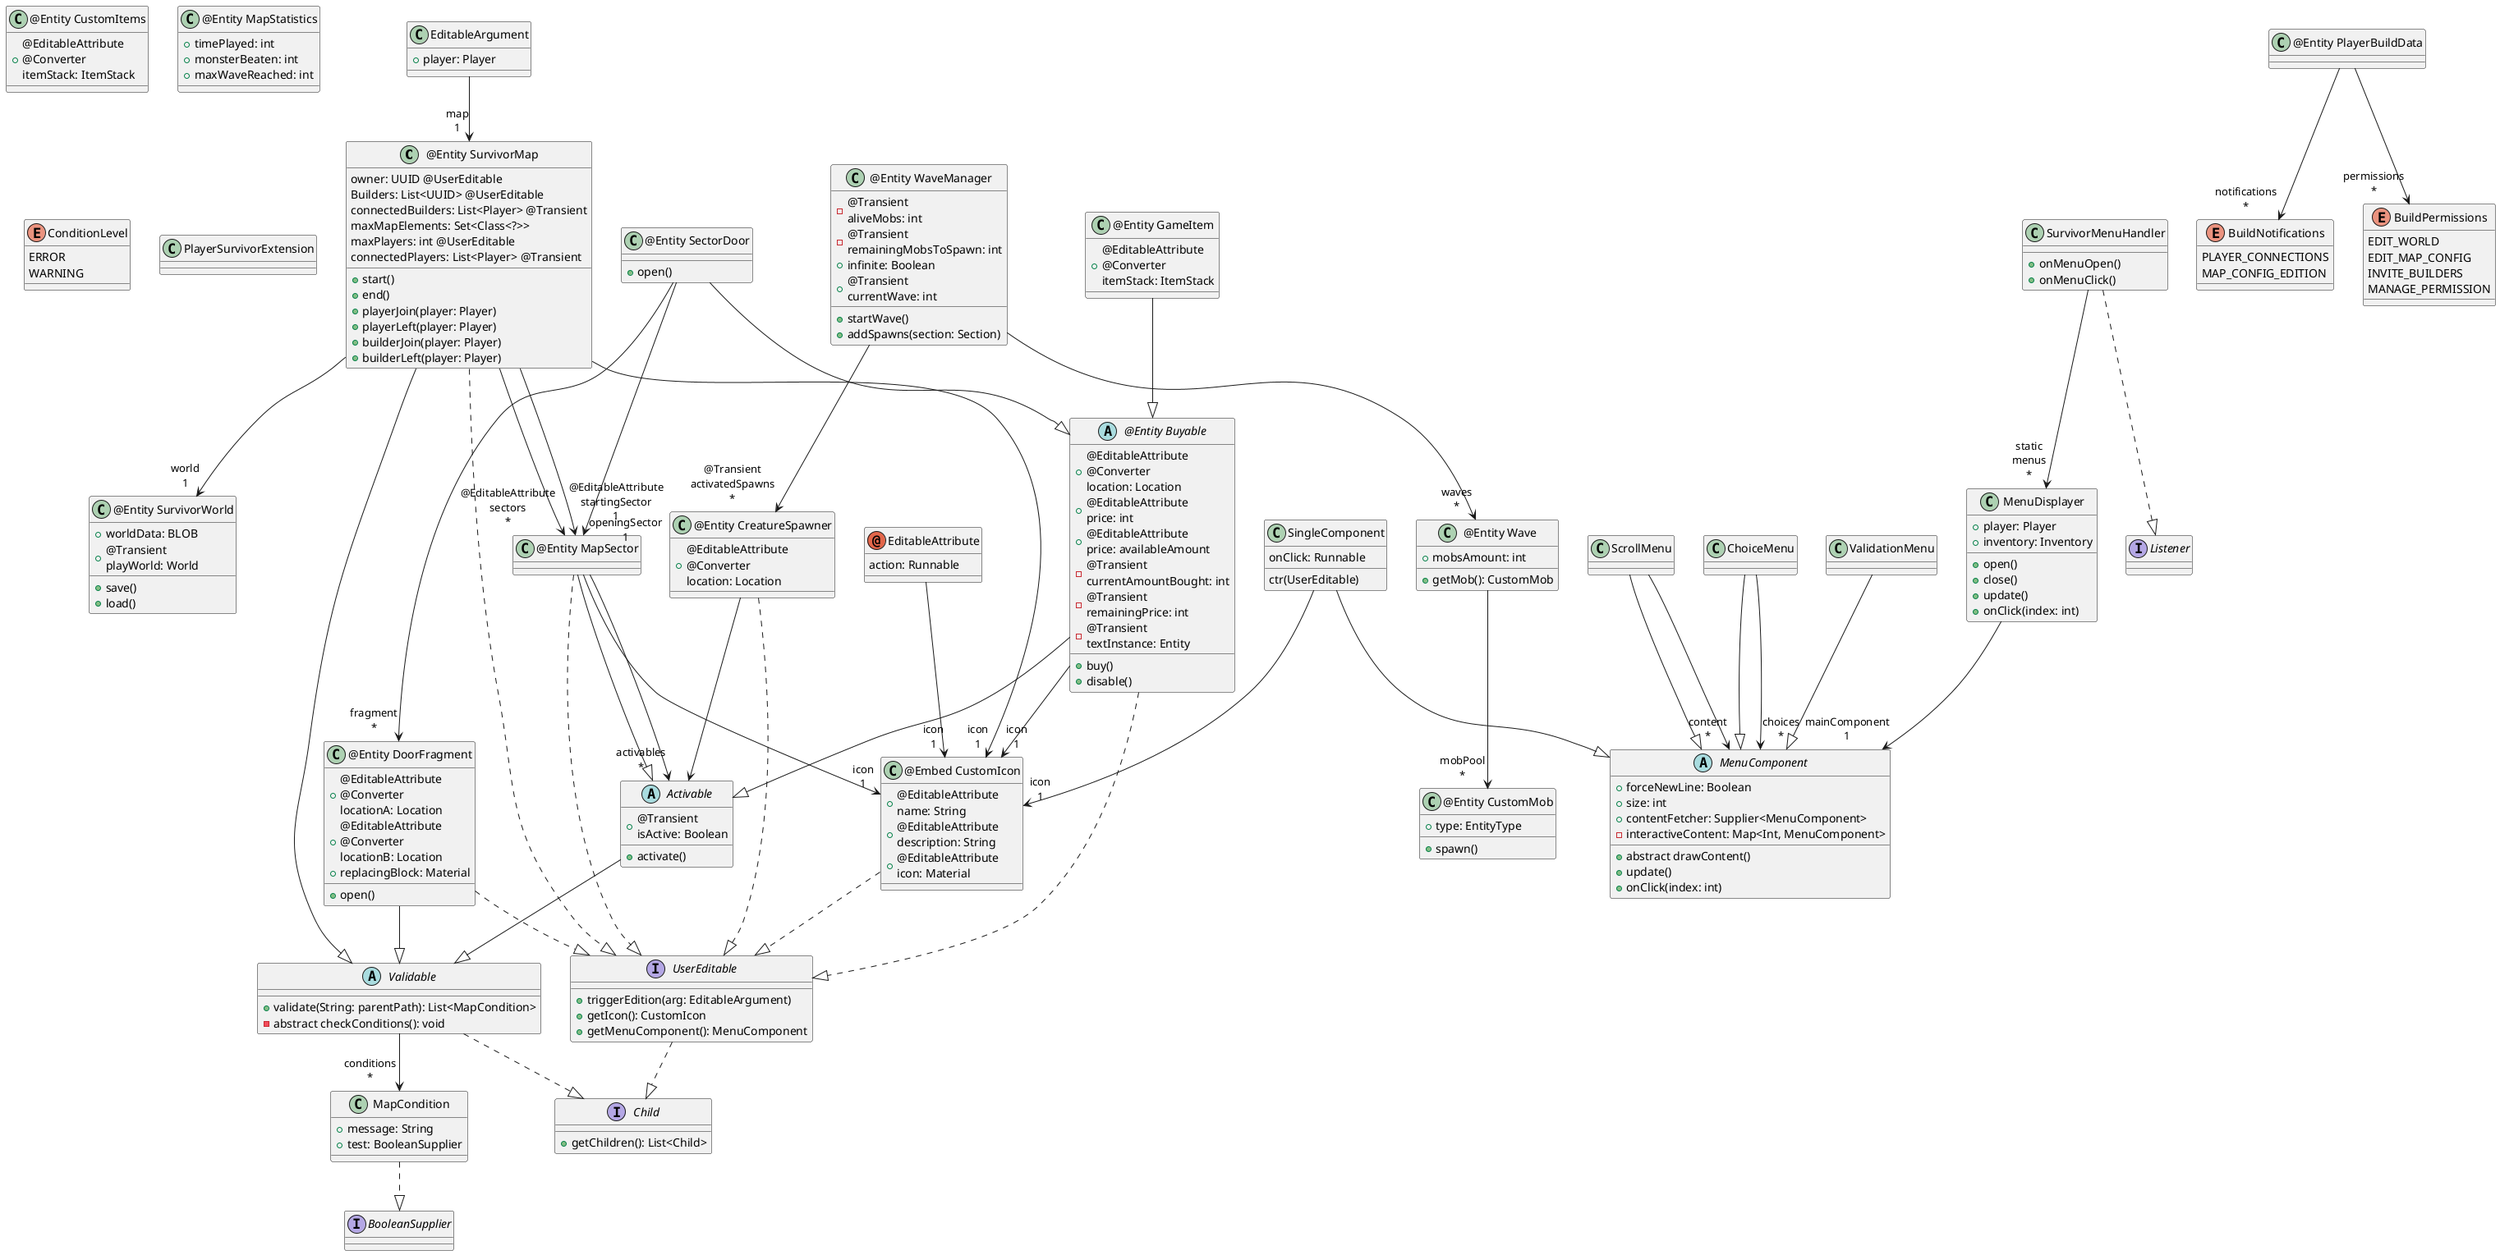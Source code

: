 @startuml
class "@Entity SurvivorMap" as SurvivorMap {
    owner: UUID @UserEditable
    Builders: List<UUID> @UserEditable
    connectedBuilders: List<Player> @Transient
    maxMapElements: Set<Class<?>> 
    maxPlayers: int @UserEditable
    connectedPlayers: List<Player> @Transient
    + start()
    + end()
    + playerJoin(player: Player)
    + playerLeft(player: Player)
    + builderJoin(player: Player)
    + builderLeft(player: Player)
}


class "@Entity SurvivorWorld" as SurvivorWorld {
    + worldData: BLOB
    + @Transient\nplayWorld: World
    + save()
    + load()
}
class "@Entity MapSector" as MapSector
class "@Entity CreatureSpawner" as CreatureSpawner {
    + @EditableAttribute\n@Converter\nlocation: Location 
}
class "@Entity GameItem" as GameItem {
    + @EditableAttribute\n@Converter\nitemStack: ItemStack
}

class "@Entity SectorDoor" as SectorDoor {
    + open()
}
class "@Entity DoorFragment" as DoorFragment {
    + @EditableAttribute\n@Converter\nlocationA: Location 
    + @EditableAttribute\n@Converter\nlocationB: Location 
    + replacingBlock: Material
    + open()
}
abstract "@Entity Buyable" as Buyable {
    + @EditableAttribute\n@Converter\nlocation: Location
    + @EditableAttribute\nprice: int
    + @EditableAttribute\nprice: availableAmount
    - @Transient\ncurrentAmountBought: int
    - @Transient\nremainingPrice: int
    - @Transient\ntextInstance: Entity
    + buy()
    + disable()
}

class "@Entity CustomMob" as CustomMob {
    + type: EntityType
    + spawn()
}
class "@Entity Wave" as Wave {
    + mobsAmount: int
    + getMob(): CustomMob
}
class "@Entity WaveManager" as WaveManager {
    - @Transient\naliveMobs: int
    - @Transient\nremainingMobsToSpawn: int
    + infinite: Boolean
    + @Transient\ncurrentWave: int
    + startWave()
    + addSpawns(section: Section)
}

class "@Entity CustomItems" as CustomItems {
    + @EditableAttribute\n@Converter\nitemStack: ItemStack
}

class "@Entity MapStatistics" as MapStatistics {
    + timePlayed: int
    + monsterBeaten: int
    + maxWaveReached: int
}

class "@Entity PlayerBuildData" as PlayerBuildData 
enum BuildNotifications {
    PLAYER_CONNECTIONS
    MAP_CONFIG_EDITION
}
enum BuildPermissions {
    EDIT_WORLD
    EDIT_MAP_CONFIG
    INVITE_BUILDERS
    MANAGE_PERMISSION
}

class "@Embed CustomIcon" as CustomIcon {
    + @EditableAttribute\nname: String
    + @EditableAttribute\ndescription: String
    + @EditableAttribute\nicon: Material
}


abstract Activable {
    + @Transient\nisActive: Boolean
    + activate()
}

abstract Validable {
    + validate(String: parentPath): List<MapCondition>
    - abstract checkConditions(): void
}
enum ConditionLevel {
    ERROR
    WARNING
}
class MapCondition {
    + message: String
    + test: BooleanSupplier
}

interface BooleanSupplier

interface UserEditable {
    + triggerEdition(arg: EditableArgument)
    + getIcon(): CustomIcon
    + getMenuComponent(): MenuComponent
}

class EditableArgument {
    + player: Player
}
annotation EditableAttribute {
    action: Runnable
}

interface Child {
    + getChildren(): List<Child>
}

abstract MenuComponent {
    + forceNewLine: Boolean
    + size: int
    + contentFetcher: Supplier<MenuComponent>
    - interactiveContent: Map<Int, MenuComponent>
    + abstract drawContent()
    + update()
    + onClick(index: int)

}
class SingleComponent {
    onClick: Runnable
    ctr(UserEditable)
}
class ScrollMenu
class ChoiceMenu
class ValidationMenu

class MenuDisplayer {
    + player: Player
    + inventory: Inventory
    + open()
    + close()
    + update()
    + onClick(index: int)
}
class SurvivorMenuHandler {
    + onMenuOpen()
    + onMenuClick()
}
interface Listener

class PlayerSurvivorExtension

SurvivorMap --|> Validable
SurvivorMap ..|> UserEditable
SurvivorMap --> "world\n1" SurvivorWorld  
SurvivorMap --> "@EditableAttribute\nsectors\n*" MapSector
SurvivorMap --> "@EditableAttribute\nstartingSector\n1" MapSector 
SurvivorMap --> "icon\n1" CustomIcon

MapSector --|> Activable
MapSector ..|> UserEditable
MapSector --> "activables\n*" Activable
MapSector --> "icon\n1" CustomIcon

CreatureSpawner ..|> UserEditable
CreatureSpawner --> Activable

GameItem --|> Buyable

SectorDoor --|> Buyable
SectorDoor --> "fragment\n*" DoorFragment
SectorDoor --> "openingSector\n1" MapSector

DoorFragment --|> Validable
DoorFragment ..|> UserEditable

Buyable --|> Activable
Buyable ..|> UserEditable
Buyable --> "icon\n1" CustomIcon

Wave --> "mobPool\n*" CustomMob

WaveManager --> "waves\n*" Wave
WaveManager --> "@Transient\nactivatedSpawns\n*" CreatureSpawner

PlayerBuildData --> "permissions\n*" BuildPermissions
PlayerBuildData --> "notifications\n*" BuildNotifications

CustomIcon ..|> UserEditable

Activable --|> Validable

Validable ..|> Child
Validable --> "conditions\n*" MapCondition

MapCondition ..|> BooleanSupplier

UserEditable ..|> Child

EditableArgument --> "map\n1" SurvivorMap

EditableAttribute --> "icon\n1" CustomIcon

SingleComponent --|> MenuComponent
SingleComponent --> "icon\n1" CustomIcon

ScrollMenu --|> MenuComponent
ScrollMenu --> "content\n*" MenuComponent

ChoiceMenu --|> MenuComponent
ChoiceMenu --> "choices\n*" MenuComponent

ValidationMenu --|> MenuComponent

MenuDisplayer --> "mainComponent\n1" MenuComponent

SurvivorMenuHandler ..|> Listener
SurvivorMenuHandler --> "static\nmenus\n*" MenuDisplayer

 


@enduml